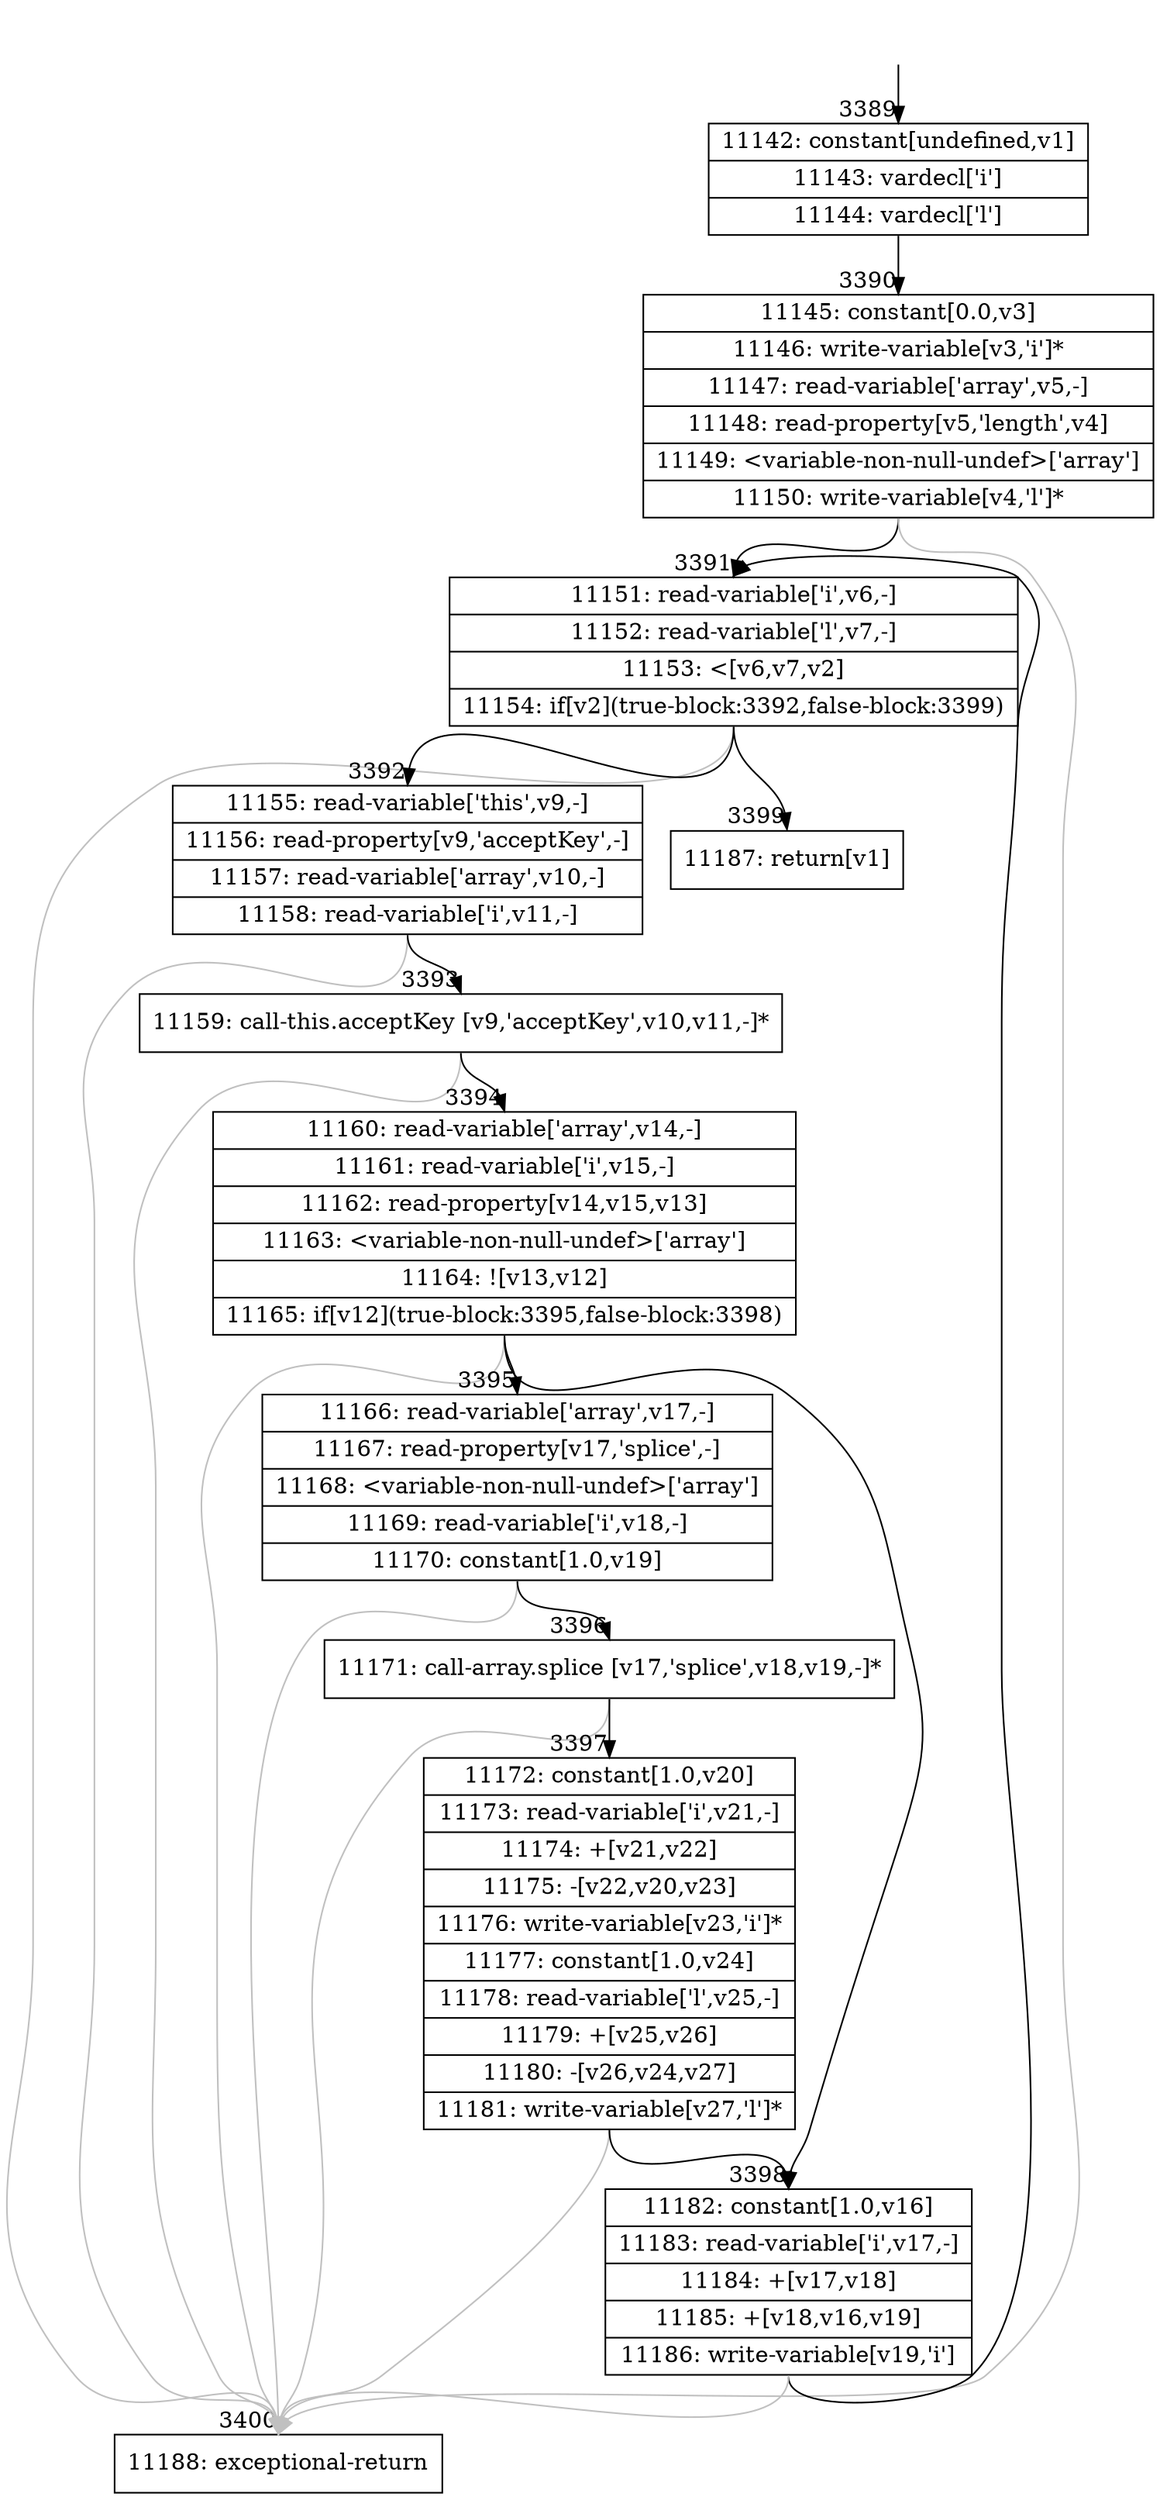 digraph {
rankdir="TD"
BB_entry110[shape=none,label=""];
BB_entry110 -> BB3389 [tailport=s, headport=n, headlabel="    3389"]
BB3389 [shape=record label="{11142: constant[undefined,v1]|11143: vardecl['i']|11144: vardecl['l']}" ] 
BB3389 -> BB3390 [tailport=s, headport=n, headlabel="      3390"]
BB3390 [shape=record label="{11145: constant[0.0,v3]|11146: write-variable[v3,'i']*|11147: read-variable['array',v5,-]|11148: read-property[v5,'length',v4]|11149: \<variable-non-null-undef\>['array']|11150: write-variable[v4,'l']*}" ] 
BB3390 -> BB3391 [tailport=s, headport=n, headlabel="      3391"]
BB3390 -> BB3400 [tailport=s, headport=n, color=gray, headlabel="      3400"]
BB3391 [shape=record label="{11151: read-variable['i',v6,-]|11152: read-variable['l',v7,-]|11153: \<[v6,v7,v2]|11154: if[v2](true-block:3392,false-block:3399)}" ] 
BB3391 -> BB3392 [tailport=s, headport=n, headlabel="      3392"]
BB3391 -> BB3399 [tailport=s, headport=n, headlabel="      3399"]
BB3391 -> BB3400 [tailport=s, headport=n, color=gray]
BB3392 [shape=record label="{11155: read-variable['this',v9,-]|11156: read-property[v9,'acceptKey',-]|11157: read-variable['array',v10,-]|11158: read-variable['i',v11,-]}" ] 
BB3392 -> BB3393 [tailport=s, headport=n, headlabel="      3393"]
BB3392 -> BB3400 [tailport=s, headport=n, color=gray]
BB3393 [shape=record label="{11159: call-this.acceptKey [v9,'acceptKey',v10,v11,-]*}" ] 
BB3393 -> BB3394 [tailport=s, headport=n, headlabel="      3394"]
BB3393 -> BB3400 [tailport=s, headport=n, color=gray]
BB3394 [shape=record label="{11160: read-variable['array',v14,-]|11161: read-variable['i',v15,-]|11162: read-property[v14,v15,v13]|11163: \<variable-non-null-undef\>['array']|11164: ![v13,v12]|11165: if[v12](true-block:3395,false-block:3398)}" ] 
BB3394 -> BB3395 [tailport=s, headport=n, headlabel="      3395"]
BB3394 -> BB3398 [tailport=s, headport=n, headlabel="      3398"]
BB3394 -> BB3400 [tailport=s, headport=n, color=gray]
BB3395 [shape=record label="{11166: read-variable['array',v17,-]|11167: read-property[v17,'splice',-]|11168: \<variable-non-null-undef\>['array']|11169: read-variable['i',v18,-]|11170: constant[1.0,v19]}" ] 
BB3395 -> BB3396 [tailport=s, headport=n, headlabel="      3396"]
BB3395 -> BB3400 [tailport=s, headport=n, color=gray]
BB3396 [shape=record label="{11171: call-array.splice [v17,'splice',v18,v19,-]*}" ] 
BB3396 -> BB3397 [tailport=s, headport=n, headlabel="      3397"]
BB3396 -> BB3400 [tailport=s, headport=n, color=gray]
BB3397 [shape=record label="{11172: constant[1.0,v20]|11173: read-variable['i',v21,-]|11174: +[v21,v22]|11175: -[v22,v20,v23]|11176: write-variable[v23,'i']*|11177: constant[1.0,v24]|11178: read-variable['l',v25,-]|11179: +[v25,v26]|11180: -[v26,v24,v27]|11181: write-variable[v27,'l']*}" ] 
BB3397 -> BB3398 [tailport=s, headport=n]
BB3397 -> BB3400 [tailport=s, headport=n, color=gray]
BB3398 [shape=record label="{11182: constant[1.0,v16]|11183: read-variable['i',v17,-]|11184: +[v17,v18]|11185: +[v18,v16,v19]|11186: write-variable[v19,'i']}" ] 
BB3398 -> BB3391 [tailport=s, headport=n]
BB3398 -> BB3400 [tailport=s, headport=n, color=gray]
BB3399 [shape=record label="{11187: return[v1]}" ] 
BB3400 [shape=record label="{11188: exceptional-return}" ] 
//#$~ 1477
}
